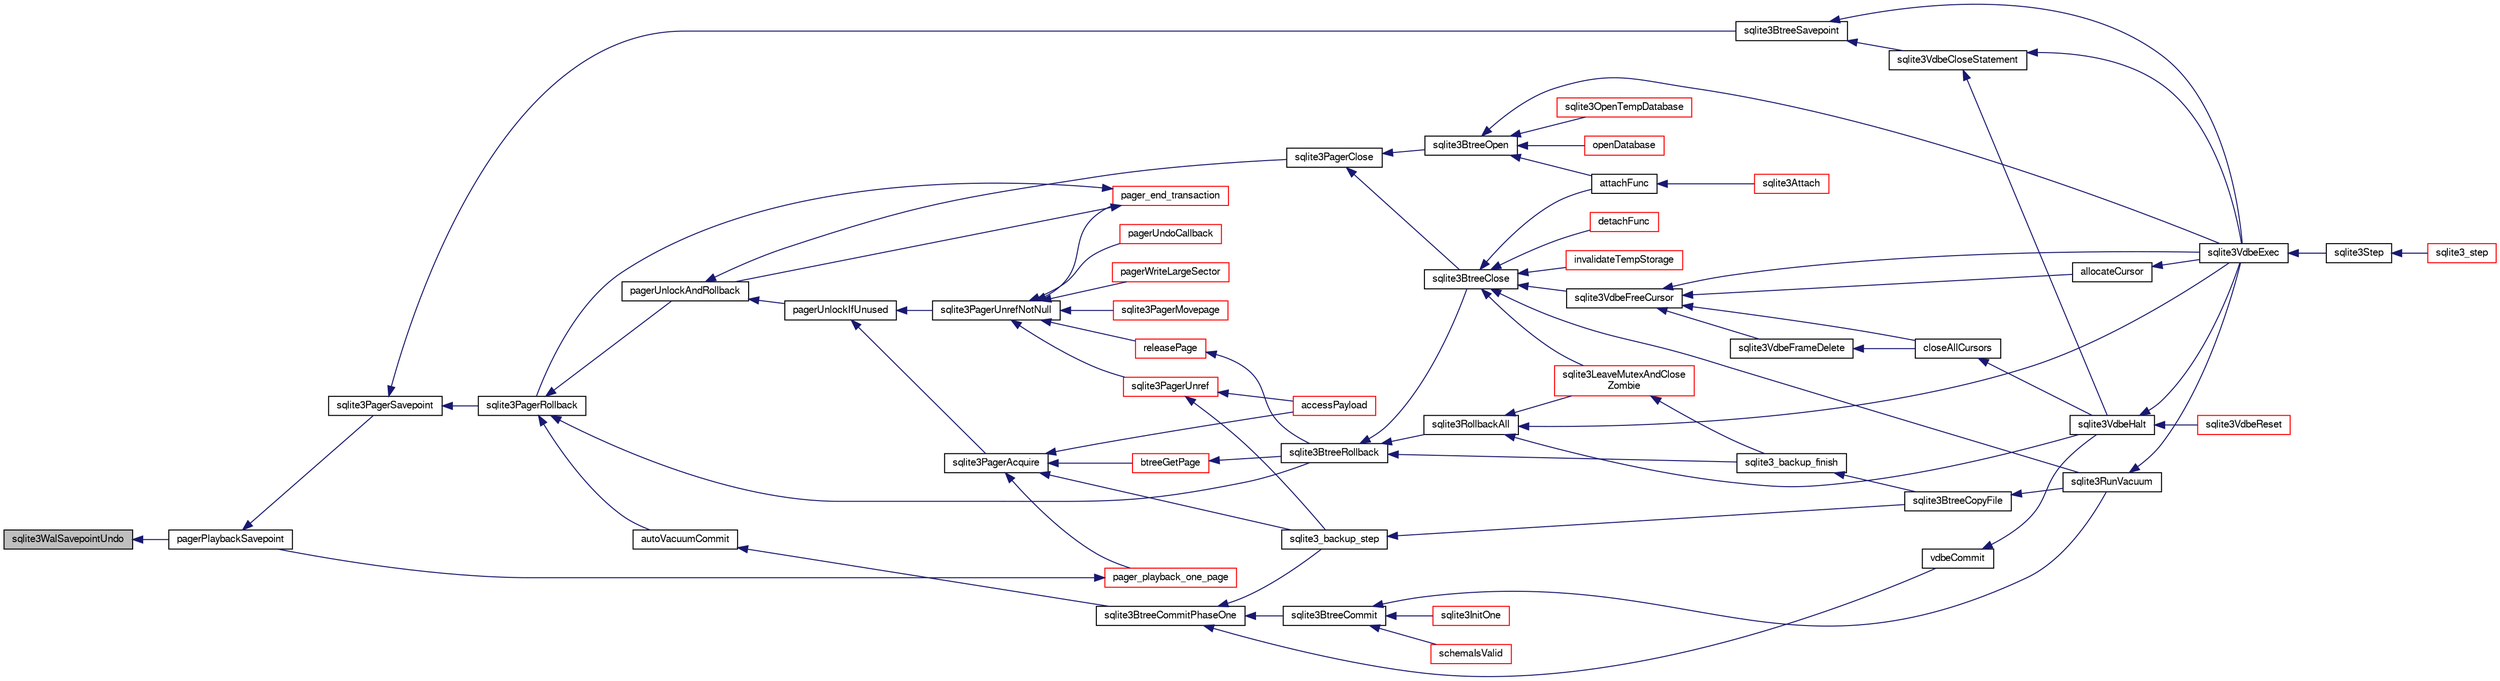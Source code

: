 digraph "sqlite3WalSavepointUndo"
{
  edge [fontname="FreeSans",fontsize="10",labelfontname="FreeSans",labelfontsize="10"];
  node [fontname="FreeSans",fontsize="10",shape=record];
  rankdir="LR";
  Node815131 [label="sqlite3WalSavepointUndo",height=0.2,width=0.4,color="black", fillcolor="grey75", style="filled", fontcolor="black"];
  Node815131 -> Node815132 [dir="back",color="midnightblue",fontsize="10",style="solid",fontname="FreeSans"];
  Node815132 [label="pagerPlaybackSavepoint",height=0.2,width=0.4,color="black", fillcolor="white", style="filled",URL="$sqlite3_8c.html#aedf76c3b6661c4244cc3e2c5464fd12e"];
  Node815132 -> Node815133 [dir="back",color="midnightblue",fontsize="10",style="solid",fontname="FreeSans"];
  Node815133 [label="sqlite3PagerSavepoint",height=0.2,width=0.4,color="black", fillcolor="white", style="filled",URL="$sqlite3_8c.html#a8b5f1920b6a8b564a47e243868f2c8d4"];
  Node815133 -> Node815134 [dir="back",color="midnightblue",fontsize="10",style="solid",fontname="FreeSans"];
  Node815134 [label="sqlite3PagerRollback",height=0.2,width=0.4,color="black", fillcolor="white", style="filled",URL="$sqlite3_8c.html#afdd2ecbb97b7a716892ff6bd10c7dfd0"];
  Node815134 -> Node815135 [dir="back",color="midnightblue",fontsize="10",style="solid",fontname="FreeSans"];
  Node815135 [label="pagerUnlockAndRollback",height=0.2,width=0.4,color="black", fillcolor="white", style="filled",URL="$sqlite3_8c.html#a02d96b7bf62c3b13ba905d168914518c"];
  Node815135 -> Node815136 [dir="back",color="midnightblue",fontsize="10",style="solid",fontname="FreeSans"];
  Node815136 [label="sqlite3PagerClose",height=0.2,width=0.4,color="black", fillcolor="white", style="filled",URL="$sqlite3_8c.html#af94b1f96b60689fd09422cce2c85f53f"];
  Node815136 -> Node815137 [dir="back",color="midnightblue",fontsize="10",style="solid",fontname="FreeSans"];
  Node815137 [label="sqlite3BtreeOpen",height=0.2,width=0.4,color="black", fillcolor="white", style="filled",URL="$sqlite3_8c.html#a13dcb44dc34af6ce9d38de9c5aa975f9"];
  Node815137 -> Node815138 [dir="back",color="midnightblue",fontsize="10",style="solid",fontname="FreeSans"];
  Node815138 [label="sqlite3VdbeExec",height=0.2,width=0.4,color="black", fillcolor="white", style="filled",URL="$sqlite3_8c.html#a8ce40a614bdc56719c4d642b1e4dfb21"];
  Node815138 -> Node815139 [dir="back",color="midnightblue",fontsize="10",style="solid",fontname="FreeSans"];
  Node815139 [label="sqlite3Step",height=0.2,width=0.4,color="black", fillcolor="white", style="filled",URL="$sqlite3_8c.html#a3f2872e873e2758a4beedad1d5113554"];
  Node815139 -> Node815140 [dir="back",color="midnightblue",fontsize="10",style="solid",fontname="FreeSans"];
  Node815140 [label="sqlite3_step",height=0.2,width=0.4,color="red", fillcolor="white", style="filled",URL="$sqlite3_8h.html#ac1e491ce36b7471eb28387f7d3c74334"];
  Node815137 -> Node815166 [dir="back",color="midnightblue",fontsize="10",style="solid",fontname="FreeSans"];
  Node815166 [label="attachFunc",height=0.2,width=0.4,color="black", fillcolor="white", style="filled",URL="$sqlite3_8c.html#a69cb751a7da501b9a0aa37e0d7c3eaf7"];
  Node815166 -> Node815167 [dir="back",color="midnightblue",fontsize="10",style="solid",fontname="FreeSans"];
  Node815167 [label="sqlite3Attach",height=0.2,width=0.4,color="red", fillcolor="white", style="filled",URL="$sqlite3_8c.html#ae0907fe0b43cc1b4c7e6a16213e8546f"];
  Node815137 -> Node815399 [dir="back",color="midnightblue",fontsize="10",style="solid",fontname="FreeSans"];
  Node815399 [label="sqlite3OpenTempDatabase",height=0.2,width=0.4,color="red", fillcolor="white", style="filled",URL="$sqlite3_8c.html#aaf3088380b731428b72d3b5777f93755"];
  Node815137 -> Node815373 [dir="back",color="midnightblue",fontsize="10",style="solid",fontname="FreeSans"];
  Node815373 [label="openDatabase",height=0.2,width=0.4,color="red", fillcolor="white", style="filled",URL="$sqlite3_8c.html#a6a9c3bc3a64234e863413f41db473758"];
  Node815136 -> Node815404 [dir="back",color="midnightblue",fontsize="10",style="solid",fontname="FreeSans"];
  Node815404 [label="sqlite3BtreeClose",height=0.2,width=0.4,color="black", fillcolor="white", style="filled",URL="$sqlite3_8c.html#a729b65009b66a99200496b09c124df01"];
  Node815404 -> Node815405 [dir="back",color="midnightblue",fontsize="10",style="solid",fontname="FreeSans"];
  Node815405 [label="sqlite3VdbeFreeCursor",height=0.2,width=0.4,color="black", fillcolor="white", style="filled",URL="$sqlite3_8c.html#a0f9084083e1d0639708934630f33d6ef"];
  Node815405 -> Node815406 [dir="back",color="midnightblue",fontsize="10",style="solid",fontname="FreeSans"];
  Node815406 [label="sqlite3VdbeFrameDelete",height=0.2,width=0.4,color="black", fillcolor="white", style="filled",URL="$sqlite3_8c.html#adb3773fdfb1685857e28891f76365900"];
  Node815406 -> Node815407 [dir="back",color="midnightblue",fontsize="10",style="solid",fontname="FreeSans"];
  Node815407 [label="closeAllCursors",height=0.2,width=0.4,color="black", fillcolor="white", style="filled",URL="$sqlite3_8c.html#af1ac189735864dd6989a8c5af4557547"];
  Node815407 -> Node815357 [dir="back",color="midnightblue",fontsize="10",style="solid",fontname="FreeSans"];
  Node815357 [label="sqlite3VdbeHalt",height=0.2,width=0.4,color="black", fillcolor="white", style="filled",URL="$sqlite3_8c.html#a8d1d99703d999190fbc35ecc981cb709"];
  Node815357 -> Node815358 [dir="back",color="midnightblue",fontsize="10",style="solid",fontname="FreeSans"];
  Node815358 [label="sqlite3VdbeReset",height=0.2,width=0.4,color="red", fillcolor="white", style="filled",URL="$sqlite3_8c.html#a315a913742f7267f90d46d41446353b1"];
  Node815357 -> Node815138 [dir="back",color="midnightblue",fontsize="10",style="solid",fontname="FreeSans"];
  Node815405 -> Node815407 [dir="back",color="midnightblue",fontsize="10",style="solid",fontname="FreeSans"];
  Node815405 -> Node815408 [dir="back",color="midnightblue",fontsize="10",style="solid",fontname="FreeSans"];
  Node815408 [label="allocateCursor",height=0.2,width=0.4,color="black", fillcolor="white", style="filled",URL="$sqlite3_8c.html#a5083c054ea81802294e539b00a57aad4"];
  Node815408 -> Node815138 [dir="back",color="midnightblue",fontsize="10",style="solid",fontname="FreeSans"];
  Node815405 -> Node815138 [dir="back",color="midnightblue",fontsize="10",style="solid",fontname="FreeSans"];
  Node815404 -> Node815166 [dir="back",color="midnightblue",fontsize="10",style="solid",fontname="FreeSans"];
  Node815404 -> Node815353 [dir="back",color="midnightblue",fontsize="10",style="solid",fontname="FreeSans"];
  Node815353 [label="detachFunc",height=0.2,width=0.4,color="red", fillcolor="white", style="filled",URL="$sqlite3_8c.html#a2b3dd04cb87abd088926ab0082a60b77"];
  Node815404 -> Node815354 [dir="back",color="midnightblue",fontsize="10",style="solid",fontname="FreeSans"];
  Node815354 [label="invalidateTempStorage",height=0.2,width=0.4,color="red", fillcolor="white", style="filled",URL="$sqlite3_8c.html#a759777a1eb3c3e96a5af94932b39e69a"];
  Node815404 -> Node815324 [dir="back",color="midnightblue",fontsize="10",style="solid",fontname="FreeSans"];
  Node815324 [label="sqlite3RunVacuum",height=0.2,width=0.4,color="black", fillcolor="white", style="filled",URL="$sqlite3_8c.html#a5e83ddc7b3e7e8e79ad5d1fc92de1d2f"];
  Node815324 -> Node815138 [dir="back",color="midnightblue",fontsize="10",style="solid",fontname="FreeSans"];
  Node815404 -> Node815367 [dir="back",color="midnightblue",fontsize="10",style="solid",fontname="FreeSans"];
  Node815367 [label="sqlite3LeaveMutexAndClose\lZombie",height=0.2,width=0.4,color="red", fillcolor="white", style="filled",URL="$sqlite3_8c.html#afe3a37c29dcb0fe9fc15fe07a3976f59"];
  Node815367 -> Node815368 [dir="back",color="midnightblue",fontsize="10",style="solid",fontname="FreeSans"];
  Node815368 [label="sqlite3_backup_finish",height=0.2,width=0.4,color="black", fillcolor="white", style="filled",URL="$sqlite3_8h.html#a176857dd58d99be53b6d7305533e0048"];
  Node815368 -> Node815352 [dir="back",color="midnightblue",fontsize="10",style="solid",fontname="FreeSans"];
  Node815352 [label="sqlite3BtreeCopyFile",height=0.2,width=0.4,color="black", fillcolor="white", style="filled",URL="$sqlite3_8c.html#a4d9e19a79f0d5c1dfcef0bd137ae83f9"];
  Node815352 -> Node815324 [dir="back",color="midnightblue",fontsize="10",style="solid",fontname="FreeSans"];
  Node815135 -> Node815409 [dir="back",color="midnightblue",fontsize="10",style="solid",fontname="FreeSans"];
  Node815409 [label="pagerUnlockIfUnused",height=0.2,width=0.4,color="black", fillcolor="white", style="filled",URL="$sqlite3_8c.html#abf547f4276efb6f10262f7fde1e4d065"];
  Node815409 -> Node815410 [dir="back",color="midnightblue",fontsize="10",style="solid",fontname="FreeSans"];
  Node815410 [label="sqlite3PagerAcquire",height=0.2,width=0.4,color="black", fillcolor="white", style="filled",URL="$sqlite3_8c.html#a22a53daafd2bd778cda390312651f994"];
  Node815410 -> Node815411 [dir="back",color="midnightblue",fontsize="10",style="solid",fontname="FreeSans"];
  Node815411 [label="pager_playback_one_page",height=0.2,width=0.4,color="red", fillcolor="white", style="filled",URL="$sqlite3_8c.html#adfca1dee9939482792fe2b4ed982d00e"];
  Node815411 -> Node815132 [dir="back",color="midnightblue",fontsize="10",style="solid",fontname="FreeSans"];
  Node815410 -> Node815418 [dir="back",color="midnightblue",fontsize="10",style="solid",fontname="FreeSans"];
  Node815418 [label="btreeGetPage",height=0.2,width=0.4,color="red", fillcolor="white", style="filled",URL="$sqlite3_8c.html#ac59679e30ceb0190614fbd19a7feb6de"];
  Node815418 -> Node815457 [dir="back",color="midnightblue",fontsize="10",style="solid",fontname="FreeSans"];
  Node815457 [label="sqlite3BtreeRollback",height=0.2,width=0.4,color="black", fillcolor="white", style="filled",URL="$sqlite3_8c.html#a317473acdafdd688385c8954f09de186"];
  Node815457 -> Node815404 [dir="back",color="midnightblue",fontsize="10",style="solid",fontname="FreeSans"];
  Node815457 -> Node815368 [dir="back",color="midnightblue",fontsize="10",style="solid",fontname="FreeSans"];
  Node815457 -> Node815356 [dir="back",color="midnightblue",fontsize="10",style="solid",fontname="FreeSans"];
  Node815356 [label="sqlite3RollbackAll",height=0.2,width=0.4,color="black", fillcolor="white", style="filled",URL="$sqlite3_8c.html#ad902dd388d73208539f557962e3fe6bb"];
  Node815356 -> Node815357 [dir="back",color="midnightblue",fontsize="10",style="solid",fontname="FreeSans"];
  Node815356 -> Node815138 [dir="back",color="midnightblue",fontsize="10",style="solid",fontname="FreeSans"];
  Node815356 -> Node815367 [dir="back",color="midnightblue",fontsize="10",style="solid",fontname="FreeSans"];
  Node815410 -> Node815459 [dir="back",color="midnightblue",fontsize="10",style="solid",fontname="FreeSans"];
  Node815459 [label="accessPayload",height=0.2,width=0.4,color="red", fillcolor="white", style="filled",URL="$sqlite3_8c.html#acf70e6d3cb6afd54d677b3dffb6959d2"];
  Node815410 -> Node815351 [dir="back",color="midnightblue",fontsize="10",style="solid",fontname="FreeSans"];
  Node815351 [label="sqlite3_backup_step",height=0.2,width=0.4,color="black", fillcolor="white", style="filled",URL="$sqlite3_8h.html#a1699b75e98d082eebc465a9e64c35269"];
  Node815351 -> Node815352 [dir="back",color="midnightblue",fontsize="10",style="solid",fontname="FreeSans"];
  Node815409 -> Node815478 [dir="back",color="midnightblue",fontsize="10",style="solid",fontname="FreeSans"];
  Node815478 [label="sqlite3PagerUnrefNotNull",height=0.2,width=0.4,color="black", fillcolor="white", style="filled",URL="$sqlite3_8c.html#a4b314f96f09f5c68c94672e420e31ab9"];
  Node815478 -> Node815479 [dir="back",color="midnightblue",fontsize="10",style="solid",fontname="FreeSans"];
  Node815479 [label="pager_end_transaction",height=0.2,width=0.4,color="red", fillcolor="white", style="filled",URL="$sqlite3_8c.html#a0814e2cfab386b1e3ba74528870339fe"];
  Node815479 -> Node815135 [dir="back",color="midnightblue",fontsize="10",style="solid",fontname="FreeSans"];
  Node815479 -> Node815134 [dir="back",color="midnightblue",fontsize="10",style="solid",fontname="FreeSans"];
  Node815478 -> Node815482 [dir="back",color="midnightblue",fontsize="10",style="solid",fontname="FreeSans"];
  Node815482 [label="pagerUndoCallback",height=0.2,width=0.4,color="red", fillcolor="white", style="filled",URL="$sqlite3_8c.html#aca578b7eaed97dbbc2219eb67e1de24f"];
  Node815478 -> Node815484 [dir="back",color="midnightblue",fontsize="10",style="solid",fontname="FreeSans"];
  Node815484 [label="sqlite3PagerUnref",height=0.2,width=0.4,color="red", fillcolor="white", style="filled",URL="$sqlite3_8c.html#aa9d040b7f24a8a5d99bf96863b52cd15"];
  Node815484 -> Node815459 [dir="back",color="midnightblue",fontsize="10",style="solid",fontname="FreeSans"];
  Node815484 -> Node815351 [dir="back",color="midnightblue",fontsize="10",style="solid",fontname="FreeSans"];
  Node815478 -> Node815501 [dir="back",color="midnightblue",fontsize="10",style="solid",fontname="FreeSans"];
  Node815501 [label="pagerWriteLargeSector",height=0.2,width=0.4,color="red", fillcolor="white", style="filled",URL="$sqlite3_8c.html#a06334f0cc1c2dc95ffe29c2359928b92"];
  Node815478 -> Node815503 [dir="back",color="midnightblue",fontsize="10",style="solid",fontname="FreeSans"];
  Node815503 [label="sqlite3PagerMovepage",height=0.2,width=0.4,color="red", fillcolor="white", style="filled",URL="$sqlite3_8c.html#a8cdedc7a185709301f12c4d7b305aa1e"];
  Node815478 -> Node815510 [dir="back",color="midnightblue",fontsize="10",style="solid",fontname="FreeSans"];
  Node815510 [label="releasePage",height=0.2,width=0.4,color="red", fillcolor="white", style="filled",URL="$sqlite3_8c.html#a92c6fb14f9bcf117440c35116c26d6c4"];
  Node815510 -> Node815457 [dir="back",color="midnightblue",fontsize="10",style="solid",fontname="FreeSans"];
  Node815134 -> Node815451 [dir="back",color="midnightblue",fontsize="10",style="solid",fontname="FreeSans"];
  Node815451 [label="autoVacuumCommit",height=0.2,width=0.4,color="black", fillcolor="white", style="filled",URL="$sqlite3_8c.html#a809d22c6311135ae3048adf41febaef0"];
  Node815451 -> Node815452 [dir="back",color="midnightblue",fontsize="10",style="solid",fontname="FreeSans"];
  Node815452 [label="sqlite3BtreeCommitPhaseOne",height=0.2,width=0.4,color="black", fillcolor="white", style="filled",URL="$sqlite3_8c.html#ae266cba101e64ad99a166f237532e262"];
  Node815452 -> Node815453 [dir="back",color="midnightblue",fontsize="10",style="solid",fontname="FreeSans"];
  Node815453 [label="sqlite3BtreeCommit",height=0.2,width=0.4,color="black", fillcolor="white", style="filled",URL="$sqlite3_8c.html#a8e56ab314556935f9f73080147d26419"];
  Node815453 -> Node815164 [dir="back",color="midnightblue",fontsize="10",style="solid",fontname="FreeSans"];
  Node815164 [label="sqlite3InitOne",height=0.2,width=0.4,color="red", fillcolor="white", style="filled",URL="$sqlite3_8c.html#ac4318b25df65269906b0379251fe9b85"];
  Node815453 -> Node815349 [dir="back",color="midnightblue",fontsize="10",style="solid",fontname="FreeSans"];
  Node815349 [label="schemaIsValid",height=0.2,width=0.4,color="red", fillcolor="white", style="filled",URL="$sqlite3_8c.html#a7c466fe28e7ca6f46b8bf72c46d9738d"];
  Node815453 -> Node815324 [dir="back",color="midnightblue",fontsize="10",style="solid",fontname="FreeSans"];
  Node815452 -> Node815351 [dir="back",color="midnightblue",fontsize="10",style="solid",fontname="FreeSans"];
  Node815452 -> Node815454 [dir="back",color="midnightblue",fontsize="10",style="solid",fontname="FreeSans"];
  Node815454 [label="vdbeCommit",height=0.2,width=0.4,color="black", fillcolor="white", style="filled",URL="$sqlite3_8c.html#a5d7f1e0625451b987728f600cfe1b92d"];
  Node815454 -> Node815357 [dir="back",color="midnightblue",fontsize="10",style="solid",fontname="FreeSans"];
  Node815134 -> Node815457 [dir="back",color="midnightblue",fontsize="10",style="solid",fontname="FreeSans"];
  Node815133 -> Node815506 [dir="back",color="midnightblue",fontsize="10",style="solid",fontname="FreeSans"];
  Node815506 [label="sqlite3BtreeSavepoint",height=0.2,width=0.4,color="black", fillcolor="white", style="filled",URL="$sqlite3_8c.html#a4580edf7e5192abf64317a3931972115"];
  Node815506 -> Node815507 [dir="back",color="midnightblue",fontsize="10",style="solid",fontname="FreeSans"];
  Node815507 [label="sqlite3VdbeCloseStatement",height=0.2,width=0.4,color="black", fillcolor="white", style="filled",URL="$sqlite3_8c.html#a4c26892e24ee00a0b5ba3bdeaf2d36fa"];
  Node815507 -> Node815357 [dir="back",color="midnightblue",fontsize="10",style="solid",fontname="FreeSans"];
  Node815507 -> Node815138 [dir="back",color="midnightblue",fontsize="10",style="solid",fontname="FreeSans"];
  Node815506 -> Node815138 [dir="back",color="midnightblue",fontsize="10",style="solid",fontname="FreeSans"];
}
